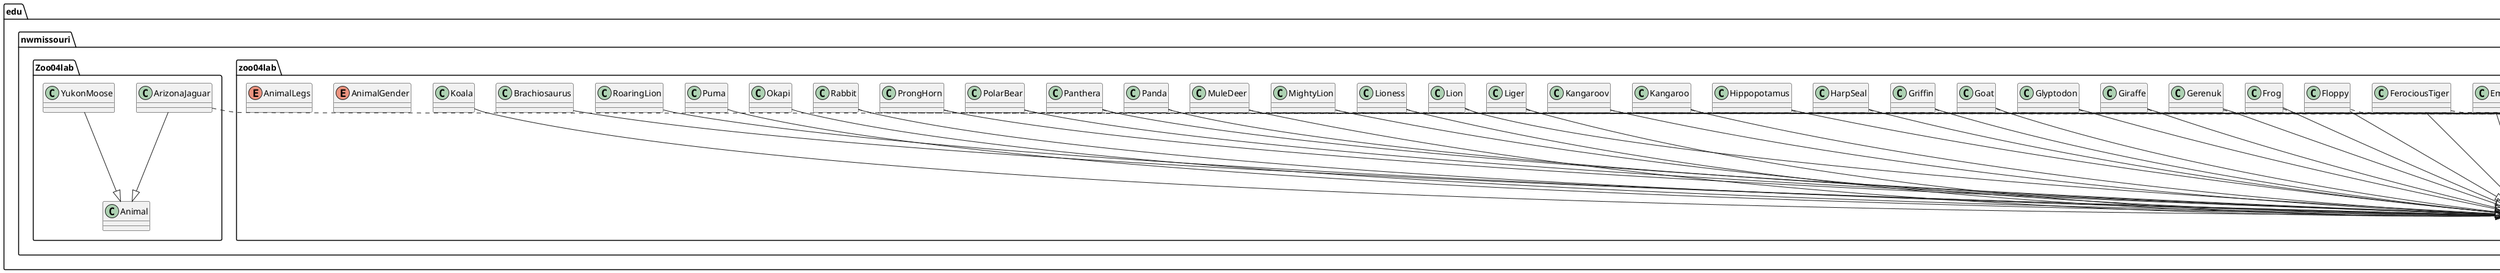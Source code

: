@startuml
abstract class edu.nwmissouri.zoo04lab.Animal
annotation java.lang.Override
class edu.nwmissouri.Zoo04lab.Animal
class edu.nwmissouri.Zoo04lab.ArizonaJaguar
class edu.nwmissouri.Zoo04lab.YukonMoose
class edu.nwmissouri.zoo04lab.Aardvark
class edu.nwmissouri.zoo04lab.AardvarkGroup
class edu.nwmissouri.zoo04lab.Abyssinian
class edu.nwmissouri.zoo04lab.Arvicolinae
class edu.nwmissouri.zoo04lab.Asp
class edu.nwmissouri.zoo04lab.AspGroup
class edu.nwmissouri.zoo04lab.Bearcat
class edu.nwmissouri.zoo04lab.BearcatGroup
class edu.nwmissouri.zoo04lab.BengalTiger
class edu.nwmissouri.zoo04lab.Brachiosaurus
class edu.nwmissouri.zoo04lab.Buffalo
class edu.nwmissouri.zoo04lab.Cat
class edu.nwmissouri.zoo04lab.Cheetah
class edu.nwmissouri.zoo04lab.CongoLion
class edu.nwmissouri.zoo04lab.Cow
class edu.nwmissouri.zoo04lab.CowGroup
class edu.nwmissouri.zoo04lab.Crocodile
class edu.nwmissouri.zoo04lab.CrocodileGroup
class edu.nwmissouri.zoo04lab.Dalmatian
class edu.nwmissouri.zoo04lab.DalmatianGroup
class edu.nwmissouri.zoo04lab.Deer
class edu.nwmissouri.zoo04lab.Dinosaur
class edu.nwmissouri.zoo04lab.Duck
class edu.nwmissouri.zoo04lab.DuckGroup
class edu.nwmissouri.zoo04lab.Elephant
class edu.nwmissouri.zoo04lab.ElephantBird
class edu.nwmissouri.zoo04lab.Emu
class edu.nwmissouri.zoo04lab.FerociousTiger
class edu.nwmissouri.zoo04lab.Floppy
class edu.nwmissouri.zoo04lab.FloppyGroup
class edu.nwmissouri.zoo04lab.Frog
class edu.nwmissouri.zoo04lab.Gerenuk
class edu.nwmissouri.zoo04lab.GerenukGroup
class edu.nwmissouri.zoo04lab.Giraffe
class edu.nwmissouri.zoo04lab.Glyptodon
class edu.nwmissouri.zoo04lab.Goat
class edu.nwmissouri.zoo04lab.Griffin
class edu.nwmissouri.zoo04lab.GriffinGroup
class edu.nwmissouri.zoo04lab.HarpSeal
class edu.nwmissouri.zoo04lab.Hippopotamus
class edu.nwmissouri.zoo04lab.Kangaroo
class edu.nwmissouri.zoo04lab.Kangaroov
class edu.nwmissouri.zoo04lab.KangaroovGroup
class edu.nwmissouri.zoo04lab.Koala
class edu.nwmissouri.zoo04lab.Liger
class edu.nwmissouri.zoo04lab.Lion
class edu.nwmissouri.zoo04lab.Lioness
class edu.nwmissouri.zoo04lab.MightyLion
class edu.nwmissouri.zoo04lab.MightyLionGroup
class edu.nwmissouri.zoo04lab.MuleDeer
class edu.nwmissouri.zoo04lab.Okapi
class edu.nwmissouri.zoo04lab.Panda
class edu.nwmissouri.zoo04lab.Panthera
class edu.nwmissouri.zoo04lab.PolarBear
class edu.nwmissouri.zoo04lab.ProngHorn
class edu.nwmissouri.zoo04lab.Puma
class edu.nwmissouri.zoo04lab.Rabbit
class edu.nwmissouri.zoo04lab.RabbitGroup
class edu.nwmissouri.zoo04lab.RelayHorse
class edu.nwmissouri.zoo04lab.RoaringLion
class edu.nwmissouri.zoo04lab.Shoebill
class edu.nwmissouri.zoo04lab.ShoebillGroup
class edu.nwmissouri.zoo04lab.SiberianTiger
class edu.nwmissouri.zoo04lab.Squirrel
class edu.nwmissouri.zoo04lab.Stag
class edu.nwmissouri.zoo04lab.StringRay
class edu.nwmissouri.zoo04lab.SunBear
class edu.nwmissouri.zoo04lab.TauntingTiger
class edu.nwmissouri.zoo04lab.Walrus
class edu.nwmissouri.zoo04lab.Xraytetra
class edu.nwmissouri.zoo04lab.XraytetraGroup
class edu.nwmissouri.zoo04lab.ZooApp
class edu.nwmissouri.zoo04lab.ZooBuildCodeIssues
class edu.nwmissouri.zoo04lab.ZooBuildSwitch
class edu.nwmissouri.zoo04lab.ZooCheckFiles
class java.io.File
class java.io.IOException
class java.nio.charset.StandardCharsets
class java.nio.file.Files
class java.nio.file.Path
class java.nio.file.Paths
class java.util.ArrayList
class java.util.Scanner
enum edu.nwmissouri.zoo04lab.AnimalGender
enum edu.nwmissouri.zoo04lab.AnimalLegs
edu.nwmissouri.Zoo04lab.ArizonaJaguar ..> java.lang.Override
edu.nwmissouri.Zoo04lab.ArizonaJaguar --|> edu.nwmissouri.Zoo04lab.Animal
edu.nwmissouri.Zoo04lab.YukonMoose --|> edu.nwmissouri.Zoo04lab.Animal
edu.nwmissouri.zoo04lab.Aardvark --|> edu.nwmissouri.zoo04lab.Animal
edu.nwmissouri.zoo04lab.Aardvark ..> java.lang.Override
edu.nwmissouri.zoo04lab.AardvarkGroup ..> java.util.ArrayList
edu.nwmissouri.zoo04lab.Abyssinian --|> edu.nwmissouri.zoo04lab.Animal
edu.nwmissouri.zoo04lab.Abyssinian ..> java.lang.Override
edu.nwmissouri.zoo04lab.Arvicolinae --|> edu.nwmissouri.zoo04lab.Animal
edu.nwmissouri.zoo04lab.Arvicolinae ..> java.lang.Override
edu.nwmissouri.zoo04lab.Asp --|> edu.nwmissouri.zoo04lab.Animal
edu.nwmissouri.zoo04lab.Asp ..> java.lang.Override
edu.nwmissouri.zoo04lab.AspGroup ..> java.util.ArrayList
edu.nwmissouri.zoo04lab.Bearcat --|> edu.nwmissouri.zoo04lab.Animal
edu.nwmissouri.zoo04lab.Bearcat ..> java.lang.Override
edu.nwmissouri.zoo04lab.BearcatGroup ..> java.util.ArrayList
edu.nwmissouri.zoo04lab.BengalTiger --|> edu.nwmissouri.zoo04lab.Animal
edu.nwmissouri.zoo04lab.BengalTiger ..> java.lang.Override
edu.nwmissouri.zoo04lab.Brachiosaurus --|> edu.nwmissouri.zoo04lab.Animal
edu.nwmissouri.zoo04lab.Buffalo --|> edu.nwmissouri.zoo04lab.Animal
edu.nwmissouri.zoo04lab.Buffalo ..> java.lang.Override
edu.nwmissouri.zoo04lab.Cat --|> edu.nwmissouri.zoo04lab.Animal
edu.nwmissouri.zoo04lab.Cat ..> java.lang.Override
edu.nwmissouri.zoo04lab.Cheetah --|> edu.nwmissouri.zoo04lab.Animal
edu.nwmissouri.zoo04lab.Cheetah ..> java.lang.Override
edu.nwmissouri.zoo04lab.CongoLion --|> edu.nwmissouri.zoo04lab.Animal
edu.nwmissouri.zoo04lab.CongoLion ..> java.lang.Override
edu.nwmissouri.zoo04lab.Cow --|> edu.nwmissouri.zoo04lab.Animal
edu.nwmissouri.zoo04lab.Cow ..> java.lang.Override
edu.nwmissouri.zoo04lab.CowGroup ..> java.util.ArrayList
edu.nwmissouri.zoo04lab.Crocodile --|> edu.nwmissouri.zoo04lab.Animal
edu.nwmissouri.zoo04lab.Crocodile ..> java.lang.Override
edu.nwmissouri.zoo04lab.CrocodileGroup ..> java.util.ArrayList
edu.nwmissouri.zoo04lab.Dalmatian --|> edu.nwmissouri.zoo04lab.Animal
edu.nwmissouri.zoo04lab.Dalmatian ..> java.lang.Override
edu.nwmissouri.zoo04lab.DalmatianGroup ..> java.util.ArrayList
edu.nwmissouri.zoo04lab.Deer --|> edu.nwmissouri.zoo04lab.Animal
edu.nwmissouri.zoo04lab.Deer ..> java.lang.Override
edu.nwmissouri.zoo04lab.Dinosaur --|> edu.nwmissouri.zoo04lab.Animal
edu.nwmissouri.zoo04lab.Dinosaur ..> java.lang.Override
edu.nwmissouri.zoo04lab.Duck --|> edu.nwmissouri.zoo04lab.Animal
edu.nwmissouri.zoo04lab.Duck ..> java.lang.Override
edu.nwmissouri.zoo04lab.DuckGroup ..> java.util.ArrayList
edu.nwmissouri.zoo04lab.Elephant --|> edu.nwmissouri.zoo04lab.Animal
edu.nwmissouri.zoo04lab.Elephant ..> java.lang.Override
edu.nwmissouri.zoo04lab.ElephantBird --|> edu.nwmissouri.zoo04lab.Animal
edu.nwmissouri.zoo04lab.ElephantBird ..> java.lang.Override
edu.nwmissouri.zoo04lab.Emu --|> edu.nwmissouri.zoo04lab.Animal
edu.nwmissouri.zoo04lab.Emu ..> java.lang.Override
edu.nwmissouri.zoo04lab.FerociousTiger --|> edu.nwmissouri.zoo04lab.Animal
edu.nwmissouri.zoo04lab.FerociousTiger ..> java.lang.Override
edu.nwmissouri.zoo04lab.Floppy --|> edu.nwmissouri.zoo04lab.Animal
edu.nwmissouri.zoo04lab.Floppy ..> java.lang.Override
edu.nwmissouri.zoo04lab.FloppyGroup ..> java.util.ArrayList
edu.nwmissouri.zoo04lab.Frog --|> edu.nwmissouri.zoo04lab.Animal
edu.nwmissouri.zoo04lab.Frog ..> java.lang.Override
edu.nwmissouri.zoo04lab.Gerenuk --|> edu.nwmissouri.zoo04lab.Animal
edu.nwmissouri.zoo04lab.Gerenuk ..> java.lang.Override
edu.nwmissouri.zoo04lab.GerenukGroup ..> java.util.ArrayList
edu.nwmissouri.zoo04lab.Giraffe --|> edu.nwmissouri.zoo04lab.Animal
edu.nwmissouri.zoo04lab.Giraffe ..> java.lang.Override
edu.nwmissouri.zoo04lab.Glyptodon --|> edu.nwmissouri.zoo04lab.Animal
edu.nwmissouri.zoo04lab.Glyptodon ..> java.lang.Override
edu.nwmissouri.zoo04lab.Goat --|> edu.nwmissouri.zoo04lab.Animal
edu.nwmissouri.zoo04lab.Goat ..> java.lang.Override
edu.nwmissouri.zoo04lab.Griffin --|> edu.nwmissouri.zoo04lab.Animal
edu.nwmissouri.zoo04lab.Griffin ..> java.lang.Override
edu.nwmissouri.zoo04lab.GriffinGroup ..> java.util.ArrayList
edu.nwmissouri.zoo04lab.HarpSeal --|> edu.nwmissouri.zoo04lab.Animal
edu.nwmissouri.zoo04lab.HarpSeal ..> java.lang.Override
edu.nwmissouri.zoo04lab.Hippopotamus --|> edu.nwmissouri.zoo04lab.Animal
edu.nwmissouri.zoo04lab.Hippopotamus ..> java.lang.Override
edu.nwmissouri.zoo04lab.Kangaroo --|> edu.nwmissouri.zoo04lab.Animal
edu.nwmissouri.zoo04lab.Kangaroo ..> java.lang.Override
edu.nwmissouri.zoo04lab.Kangaroov --|> edu.nwmissouri.zoo04lab.Animal
edu.nwmissouri.zoo04lab.Kangaroov ..> java.lang.Override
edu.nwmissouri.zoo04lab.KangaroovGroup ..> java.util.ArrayList
edu.nwmissouri.zoo04lab.Koala --|> edu.nwmissouri.zoo04lab.Animal
edu.nwmissouri.zoo04lab.Liger --|> edu.nwmissouri.zoo04lab.Animal
edu.nwmissouri.zoo04lab.Liger ..> java.lang.Override
edu.nwmissouri.zoo04lab.Lion --|> edu.nwmissouri.zoo04lab.Animal
edu.nwmissouri.zoo04lab.Lion ..> java.lang.Override
edu.nwmissouri.zoo04lab.Lioness --|> edu.nwmissouri.zoo04lab.Animal
edu.nwmissouri.zoo04lab.Lioness ..> java.lang.Override
edu.nwmissouri.zoo04lab.MightyLion --|> edu.nwmissouri.zoo04lab.Animal
edu.nwmissouri.zoo04lab.MightyLion ..> java.lang.Override
edu.nwmissouri.zoo04lab.MightyLionGroup ..> java.util.ArrayList
edu.nwmissouri.zoo04lab.MuleDeer --|> edu.nwmissouri.zoo04lab.Animal
edu.nwmissouri.zoo04lab.MuleDeer ..> java.lang.Override
edu.nwmissouri.zoo04lab.Okapi --|> edu.nwmissouri.zoo04lab.Animal
edu.nwmissouri.zoo04lab.Panda --|> edu.nwmissouri.zoo04lab.Animal
edu.nwmissouri.zoo04lab.Panda ..> java.lang.Override
edu.nwmissouri.zoo04lab.Panthera --|> edu.nwmissouri.zoo04lab.Animal
edu.nwmissouri.zoo04lab.Panthera ..> java.lang.Override
edu.nwmissouri.zoo04lab.PolarBear --|> edu.nwmissouri.zoo04lab.Animal
edu.nwmissouri.zoo04lab.PolarBear ..> java.lang.Override
edu.nwmissouri.zoo04lab.ProngHorn --|> edu.nwmissouri.zoo04lab.Animal
edu.nwmissouri.zoo04lab.ProngHorn ..> java.lang.Override
edu.nwmissouri.zoo04lab.Puma --|> edu.nwmissouri.zoo04lab.Animal
edu.nwmissouri.zoo04lab.Rabbit --|> edu.nwmissouri.zoo04lab.Animal
edu.nwmissouri.zoo04lab.Rabbit ..> java.lang.Override
edu.nwmissouri.zoo04lab.RabbitGroup ..> java.util.ArrayList
edu.nwmissouri.zoo04lab.RelayHorse --|> edu.nwmissouri.zoo04lab.Animal
edu.nwmissouri.zoo04lab.RelayHorse ..> java.lang.Override
edu.nwmissouri.zoo04lab.RoaringLion --|> edu.nwmissouri.zoo04lab.Animal
edu.nwmissouri.zoo04lab.Shoebill --|> edu.nwmissouri.zoo04lab.Animal
edu.nwmissouri.zoo04lab.Shoebill ..> java.lang.Override
edu.nwmissouri.zoo04lab.ShoebillGroup ..> java.util.ArrayList
edu.nwmissouri.zoo04lab.SiberianTiger --|> edu.nwmissouri.zoo04lab.Animal
edu.nwmissouri.zoo04lab.SiberianTiger ..> java.lang.Override
edu.nwmissouri.zoo04lab.Squirrel --|> edu.nwmissouri.zoo04lab.Animal
edu.nwmissouri.zoo04lab.Squirrel ..> java.lang.Override
edu.nwmissouri.zoo04lab.Stag --|> edu.nwmissouri.zoo04lab.Animal
edu.nwmissouri.zoo04lab.Stag ..> java.lang.Override
edu.nwmissouri.zoo04lab.StringRay --|> edu.nwmissouri.zoo04lab.Animal
edu.nwmissouri.zoo04lab.StringRay ..> java.lang.Override
edu.nwmissouri.zoo04lab.SunBear --|> edu.nwmissouri.zoo04lab.Animal
edu.nwmissouri.zoo04lab.SunBear ..> java.lang.Override
edu.nwmissouri.zoo04lab.TauntingTiger --|> edu.nwmissouri.zoo04lab.Animal
edu.nwmissouri.zoo04lab.TauntingTiger ..> java.lang.Override
edu.nwmissouri.zoo04lab.Walrus --|> edu.nwmissouri.zoo04lab.Animal
edu.nwmissouri.zoo04lab.Walrus ..> java.lang.Override
edu.nwmissouri.zoo04lab.Xraytetra --|> edu.nwmissouri.zoo04lab.Animal
edu.nwmissouri.zoo04lab.Xraytetra ..> java.lang.Override
edu.nwmissouri.zoo04lab.XraytetraGroup ..> java.util.ArrayList
edu.nwmissouri.zoo04lab.ZooApp ..> java.util.Scanner
edu.nwmissouri.zoo04lab.ZooBuildCodeIssues ..> java.io.File
edu.nwmissouri.zoo04lab.ZooBuildCodeIssues ..> java.io.IOException
edu.nwmissouri.zoo04lab.ZooBuildCodeIssues ..> java.nio.file.Files
edu.nwmissouri.zoo04lab.ZooBuildCodeIssues ..> java.nio.file.Path
edu.nwmissouri.zoo04lab.ZooBuildCodeIssues ..> java.nio.file.Paths
edu.nwmissouri.zoo04lab.ZooBuildSwitch ..> edu.nwmissouri.zoo04lab.ZooCheckFiles
edu.nwmissouri.zoo04lab.ZooBuildSwitch ..> java.io.File
edu.nwmissouri.zoo04lab.ZooBuildSwitch ..> java.io.IOException
edu.nwmissouri.zoo04lab.ZooBuildSwitch ..> java.nio.file.Path
edu.nwmissouri.zoo04lab.ZooBuildSwitch ..> java.nio.file.Paths
edu.nwmissouri.zoo04lab.ZooBuildSwitch ..> java.util.ArrayList
edu.nwmissouri.zoo04lab.ZooCheckFiles ..> java.io.File
edu.nwmissouri.zoo04lab.ZooCheckFiles ..> java.io.IOException
edu.nwmissouri.zoo04lab.ZooCheckFiles ..> java.nio.charset.StandardCharsets
edu.nwmissouri.zoo04lab.ZooCheckFiles ..> java.nio.file.Files
edu.nwmissouri.zoo04lab.ZooCheckFiles ..> java.nio.file.Path
edu.nwmissouri.zoo04lab.ZooCheckFiles ..> java.nio.file.Paths
edu.nwmissouri.zoo04lab.ZooCheckFiles ..> java.util.ArrayList
@enduml